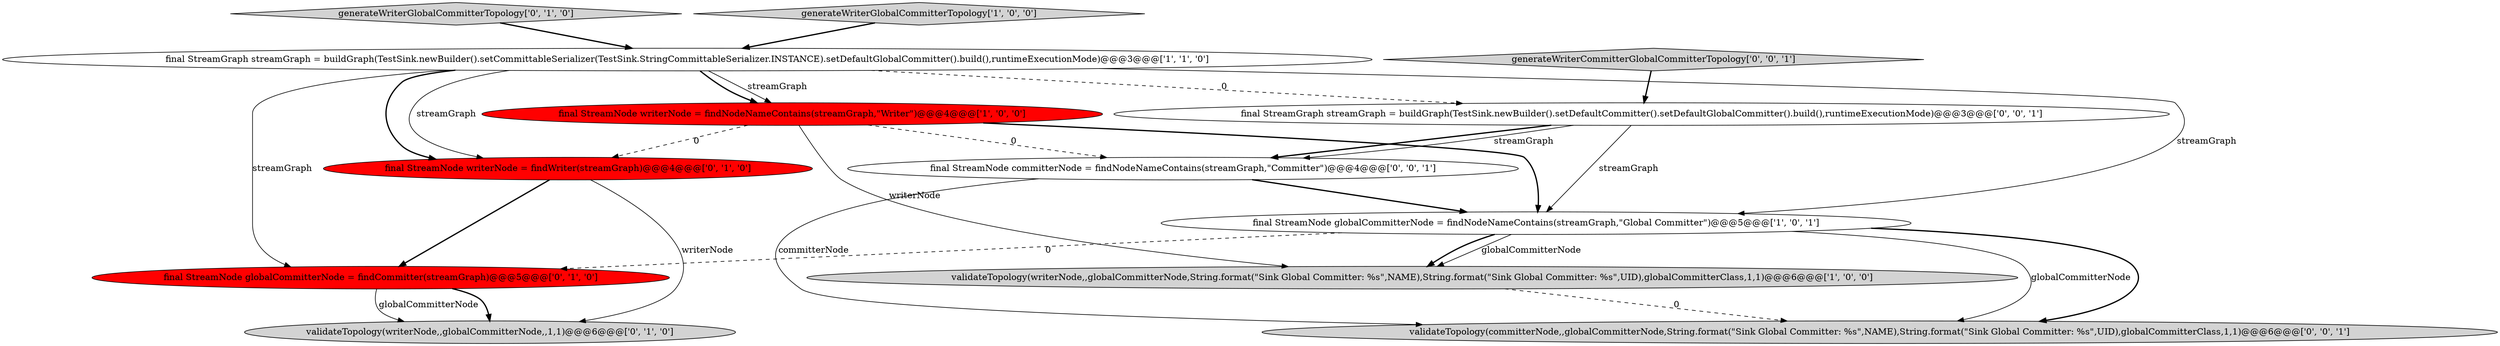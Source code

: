 digraph {
5 [style = filled, label = "generateWriterGlobalCommitterTopology['0', '1', '0']", fillcolor = lightgray, shape = diamond image = "AAA0AAABBB2BBB"];
7 [style = filled, label = "final StreamNode writerNode = findWriter(streamGraph)@@@4@@@['0', '1', '0']", fillcolor = red, shape = ellipse image = "AAA1AAABBB2BBB"];
4 [style = filled, label = "generateWriterGlobalCommitterTopology['1', '0', '0']", fillcolor = lightgray, shape = diamond image = "AAA0AAABBB1BBB"];
1 [style = filled, label = "validateTopology(writerNode,,globalCommitterNode,String.format(\"Sink Global Committer: %s\",NAME),String.format(\"Sink Global Committer: %s\",UID),globalCommitterClass,1,1)@@@6@@@['1', '0', '0']", fillcolor = lightgray, shape = ellipse image = "AAA0AAABBB1BBB"];
10 [style = filled, label = "final StreamNode committerNode = findNodeNameContains(streamGraph,\"Committer\")@@@4@@@['0', '0', '1']", fillcolor = white, shape = ellipse image = "AAA0AAABBB3BBB"];
3 [style = filled, label = "final StreamGraph streamGraph = buildGraph(TestSink.newBuilder().setCommittableSerializer(TestSink.StringCommittableSerializer.INSTANCE).setDefaultGlobalCommitter().build(),runtimeExecutionMode)@@@3@@@['1', '1', '0']", fillcolor = white, shape = ellipse image = "AAA0AAABBB1BBB"];
8 [style = filled, label = "validateTopology(writerNode,,globalCommitterNode,,1,1)@@@6@@@['0', '1', '0']", fillcolor = lightgray, shape = ellipse image = "AAA0AAABBB2BBB"];
6 [style = filled, label = "final StreamNode globalCommitterNode = findCommitter(streamGraph)@@@5@@@['0', '1', '0']", fillcolor = red, shape = ellipse image = "AAA1AAABBB2BBB"];
2 [style = filled, label = "final StreamNode globalCommitterNode = findNodeNameContains(streamGraph,\"Global Committer\")@@@5@@@['1', '0', '1']", fillcolor = white, shape = ellipse image = "AAA0AAABBB1BBB"];
11 [style = filled, label = "generateWriterCommitterGlobalCommitterTopology['0', '0', '1']", fillcolor = lightgray, shape = diamond image = "AAA0AAABBB3BBB"];
0 [style = filled, label = "final StreamNode writerNode = findNodeNameContains(streamGraph,\"Writer\")@@@4@@@['1', '0', '0']", fillcolor = red, shape = ellipse image = "AAA1AAABBB1BBB"];
12 [style = filled, label = "validateTopology(committerNode,,globalCommitterNode,String.format(\"Sink Global Committer: %s\",NAME),String.format(\"Sink Global Committer: %s\",UID),globalCommitterClass,1,1)@@@6@@@['0', '0', '1']", fillcolor = lightgray, shape = ellipse image = "AAA0AAABBB3BBB"];
9 [style = filled, label = "final StreamGraph streamGraph = buildGraph(TestSink.newBuilder().setDefaultCommitter().setDefaultGlobalCommitter().build(),runtimeExecutionMode)@@@3@@@['0', '0', '1']", fillcolor = white, shape = ellipse image = "AAA0AAABBB3BBB"];
5->3 [style = bold, label=""];
4->3 [style = bold, label=""];
3->6 [style = solid, label="streamGraph"];
2->1 [style = solid, label="globalCommitterNode"];
2->1 [style = bold, label=""];
0->2 [style = bold, label=""];
3->2 [style = solid, label="streamGraph"];
9->2 [style = solid, label="streamGraph"];
9->10 [style = bold, label=""];
11->9 [style = bold, label=""];
2->12 [style = solid, label="globalCommitterNode"];
0->10 [style = dashed, label="0"];
3->0 [style = bold, label=""];
2->12 [style = bold, label=""];
3->0 [style = solid, label="streamGraph"];
1->12 [style = dashed, label="0"];
7->8 [style = solid, label="writerNode"];
10->12 [style = solid, label="committerNode"];
3->7 [style = bold, label=""];
3->9 [style = dashed, label="0"];
0->1 [style = solid, label="writerNode"];
6->8 [style = bold, label=""];
7->6 [style = bold, label=""];
2->6 [style = dashed, label="0"];
3->7 [style = solid, label="streamGraph"];
10->2 [style = bold, label=""];
6->8 [style = solid, label="globalCommitterNode"];
0->7 [style = dashed, label="0"];
9->10 [style = solid, label="streamGraph"];
}
